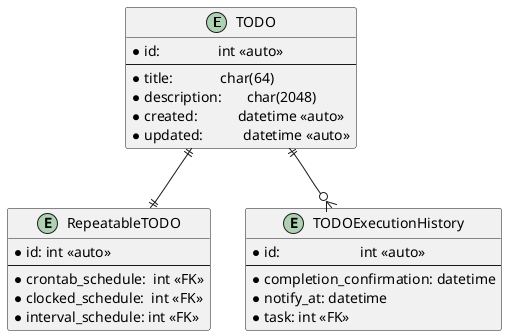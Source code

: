 @startuml
skinparam defaultFontName Source Code Pro
skinparam defaultFontSize 14

entity  TODO {
    *id:                int <<auto>>
--
    *title:             char(64)
    *description:       char(2048)
    *created:           datetime <<auto>>
    *updated:           datetime <<auto>>
}

entity RepeatableTODO {
    *id: int <<auto>>
--
    *crontab_schedule:  int <<FK>>
    *clocked_schedule:  int <<FK>>
    *interval_schedule: int <<FK>>
}

entity TODOExecutionHistory {
    *id:                      int <<auto>>
--
    *completion_confirmation: datetime
    *notify_at: datetime
    *task: int <<FK>>
}

TODO ||--|| RepeatableTODO
TODO ||--o{ TODOExecutionHistory

@enduml
